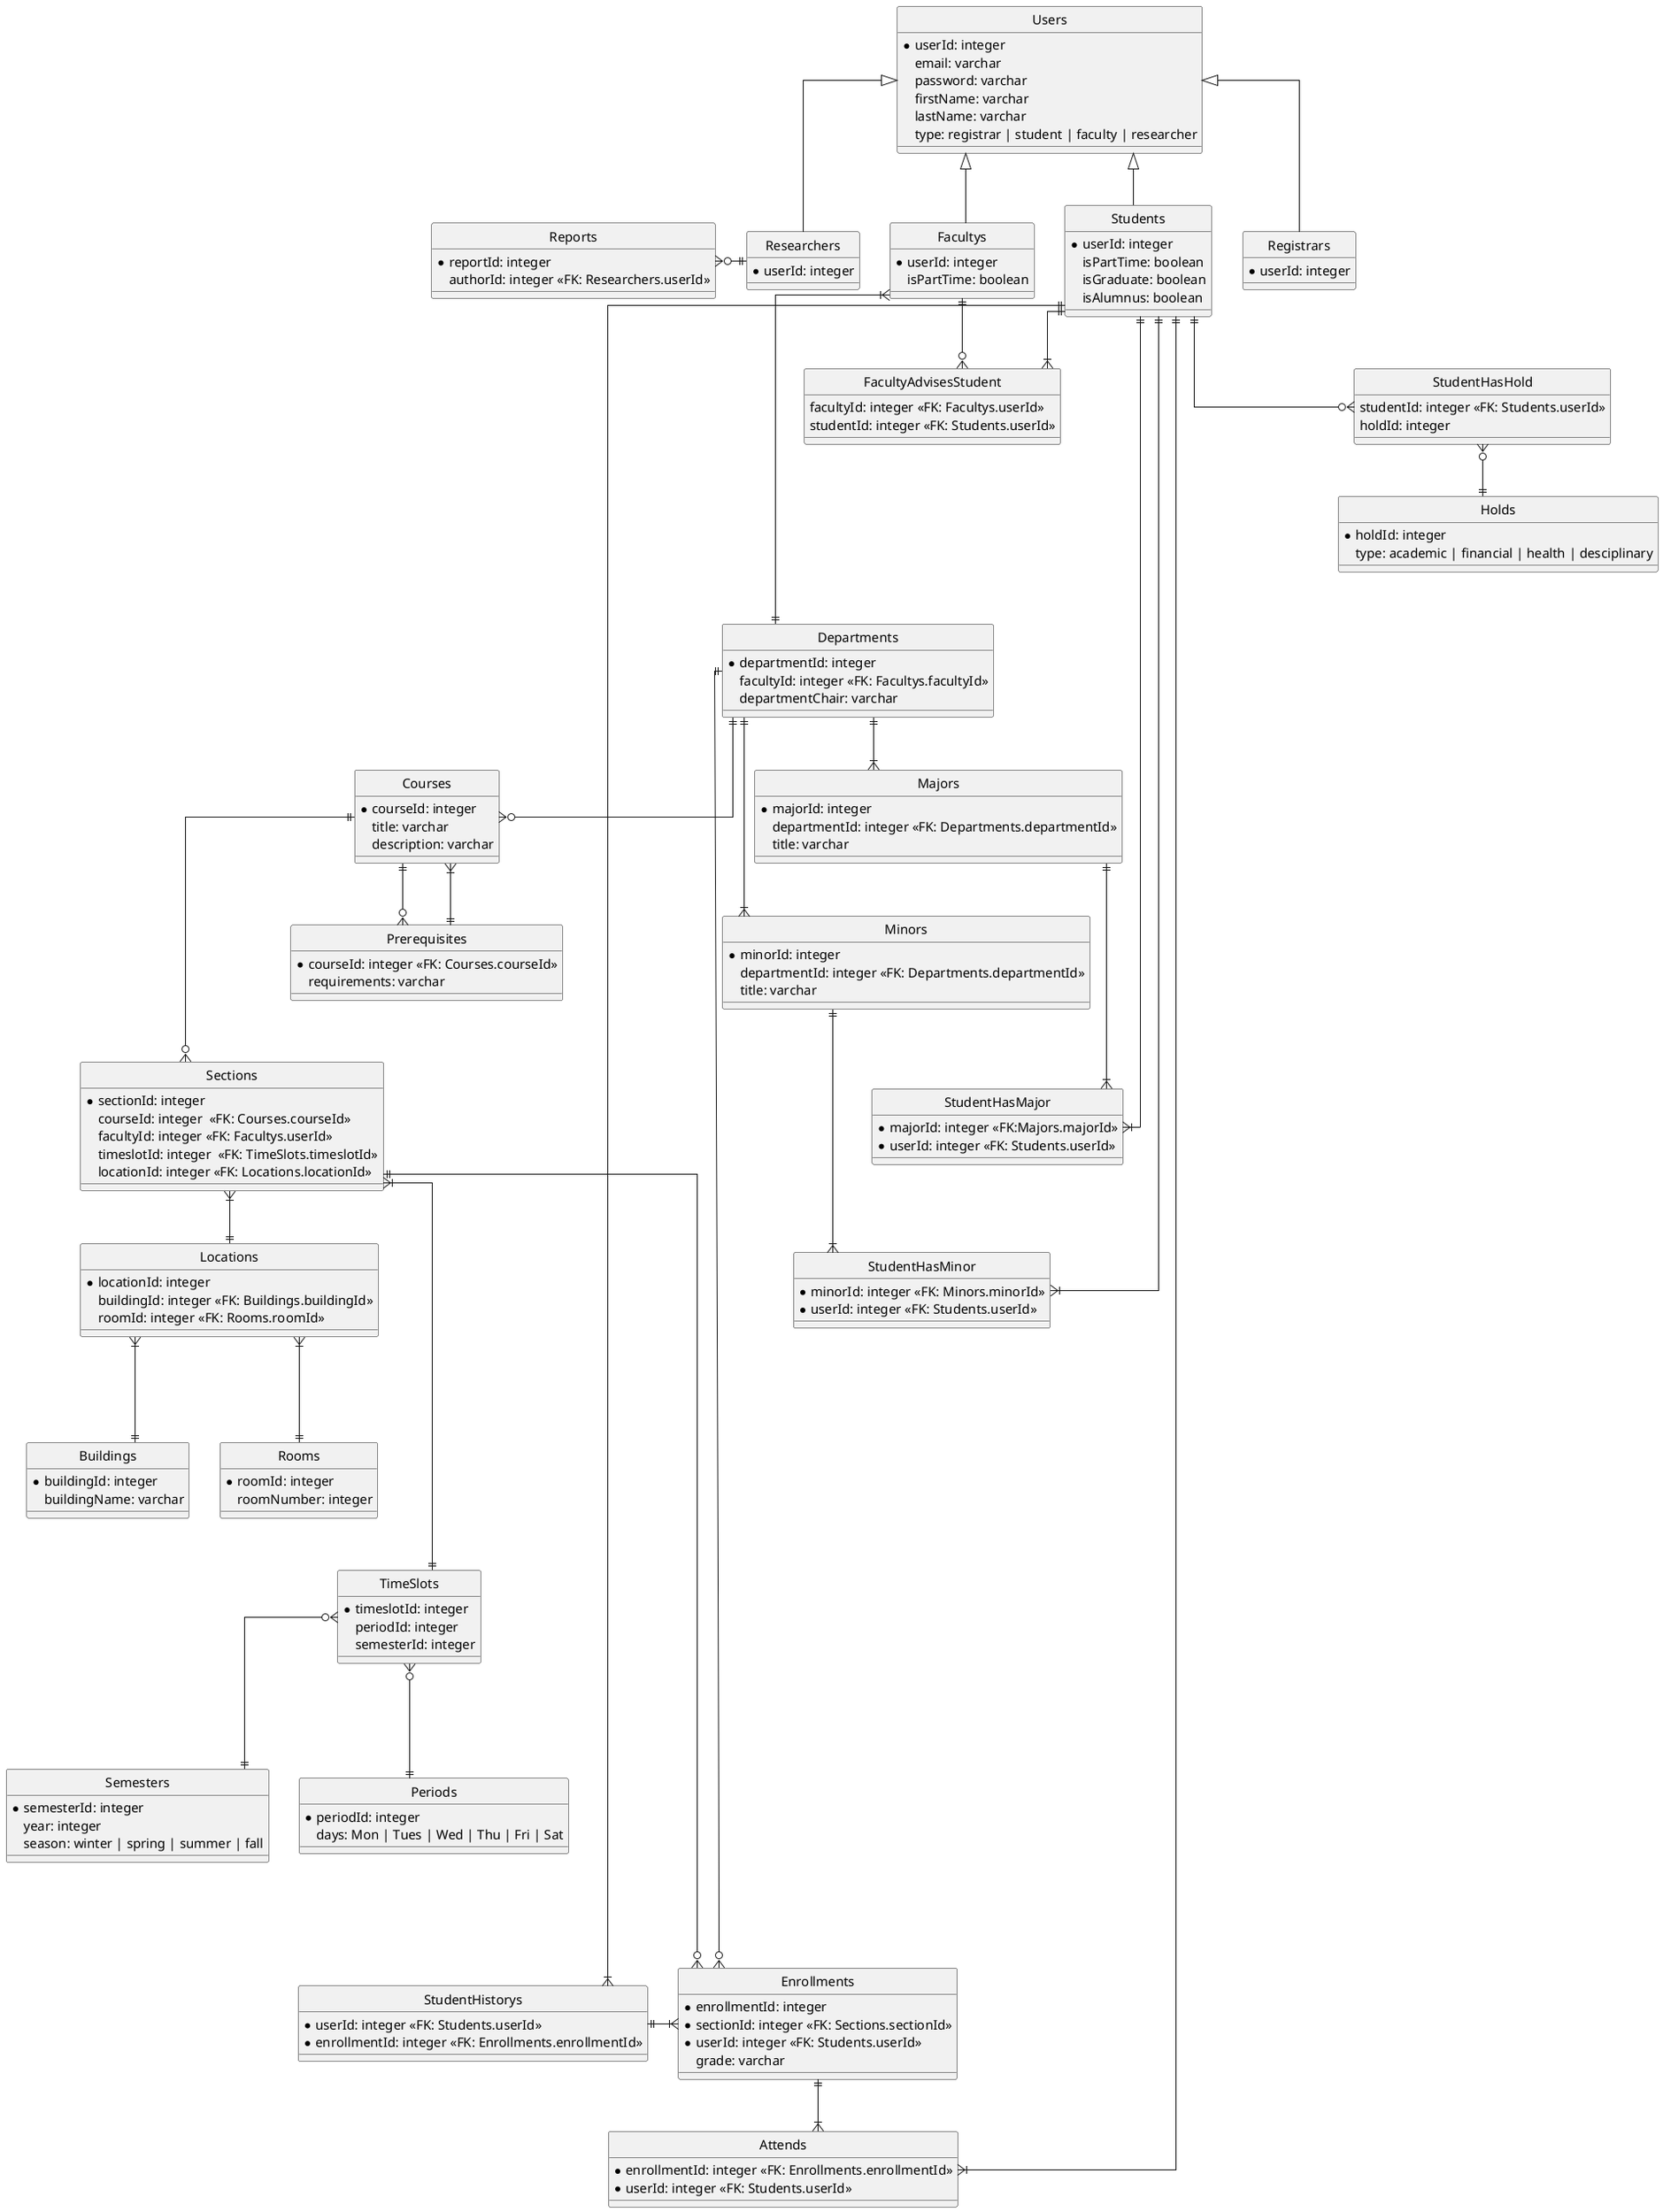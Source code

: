 @startuml

hide circle
skinparam linetype ortho
skinparam shadowing false
skinparam monochrome true
skinparam DefaultFontName Helvetica
skinparam DefaultFontSize 15

entity Users {
    * userId: integer
    email: varchar
    password: varchar
    firstName: varchar
    lastName: varchar
    type: registrar | student | faculty | researcher
}

together {
    entity Registrars {
        * userId: integer
    }

    entity Students {
        * userId: integer
        isPartTime: boolean
        isGraduate: boolean
        isAlumnus: boolean
    }

    entity Facultys {
        * userId: integer
        isPartTime: boolean
    }

    entity Researchers {
        * userId: integer
    }
}

Users <|-- Registrars
Users <|-- Students
Users <|-- Facultys
Users <|-- Researchers

entity Reports {
    * reportId: integer
    authorId: integer <<FK: Researchers.userId>>
}

entity Holds {
    * holdId: integer
    type: academic | financial | health | desciplinary
}

entity StudentHasHold {
    studentId: integer <<FK: Students.userId>>
    holdId: integer
}

entity FacultyAdvisesStudent {
    facultyId: integer <<FK: Facultys.userId>>
    studentId: integer <<FK: Students.userId>>
}

together {

    entity Departments {
        * departmentId: integer
        facultyId: integer <<FK: Facultys.facultyId>>
        departmentChair: varchar
    }

    entity Majors {
        * majorId: integer
        departmentId: integer <<FK: Departments.departmentId>>
        title: varchar
    }

    entity StudentHasMajor {
        * majorId: integer <<FK:Majors.majorId>>
        * userId: integer <<FK: Students.userId>>
    }

    entity Minors {
        * minorId: integer
        departmentId: integer <<FK: Departments.departmentId>>
        title: varchar
    }

    entity StudentHasMinor {
        * minorId: integer <<FK: Minors.minorId>>
        * userId: integer <<FK: Students.userId>>
    }

}

together {
    entity Courses {
        * courseId: integer
        title: varchar
        description: varchar
    }

    entity Prerequisites {
        * courseId: integer <<FK: Courses.courseId>>
        requirements: varchar
    }
}

Prerequisites ||--|{ Courses
Courses ||--o{ Prerequisites

together {

    entity Sections {
        * sectionId: integer
        courseId: integer  <<FK: Courses.courseId>>
        facultyId: integer <<FK: Facultys.userId>>
        timeslotId: integer  <<FK: TimeSlots.timeslotId>>
        locationId: integer <<FK: Locations.locationId>>
    }

    together {
        entity Locations {
            * locationId: integer
            buildingId: integer <<FK: Buildings.buildingId>>
            roomId: integer <<FK: Rooms.roomId>>
        }

        entity Rooms {
            * roomId: integer 
            roomNumber: integer
        }

        entity Buildings {
            * buildingId: integer
            buildingName: varchar
        }
    }

    together {
        entity TimeSlots  {
            * timeslotId: integer
            periodId: integer
            semesterId: integer
        }

        entity Semesters {
            * semesterId: integer
            year: integer
            season: winter | spring | summer | fall
        }

        entity Periods { 
            * periodId: integer
            days: Mon | Tues | Wed | Thu | Fri | Sat 
        }
        
    }
}

together {
    entity Attends { 
        * enrollmentId: integer <<FK: Enrollments.enrollmentId>>
        * userId: integer <<FK: Students.userId>>
    }

    entity Enrollments {
        * enrollmentId: integer
        * sectionId: integer <<FK: Sections.sectionId>>
        * userId: integer <<FK: Students.userId>>
        grade: varchar 
    }

    entity StudentHistorys {
        * userId: integer <<FK: Students.userId>>
        * enrollmentId: integer <<FK: Enrollments.enrollmentId>>
    }
}


Students ||--|{ FacultyAdvisesStudent
Students ||--o{ StudentHasHold
Students ||----|{ StudentHasMinor
Students ||-----|{ StudentHasMajor
Students ||---------------|{ StudentHistorys
Students ||------|{ Attends

StudentHasHold }o--|| Holds

Facultys ||--o{ FacultyAdvisesStudent
Facultys }|----|| Departments

Reports }o-|| Researchers 

Departments ||--|{ Majors
Departments ||---|{ Minors
Departments ||--o{ Courses
Departments ||------o{ Enrollments

Minors ||---|{ StudentHasMinor
Majors ||---|{ StudentHasMajor

Courses ||---o{ Sections

Sections }|--|| Locations
Sections ||---o{ Enrollments
Sections }|-----|| TimeSlots

TimeSlots }o---|| Semesters
TimeSlots }o---|| Periods

Locations }|---|| Rooms
Locations }|---|| Buildings

StudentHistorys ||-|{ Enrollments
Enrollments ||--|{ Attends 




@enduml